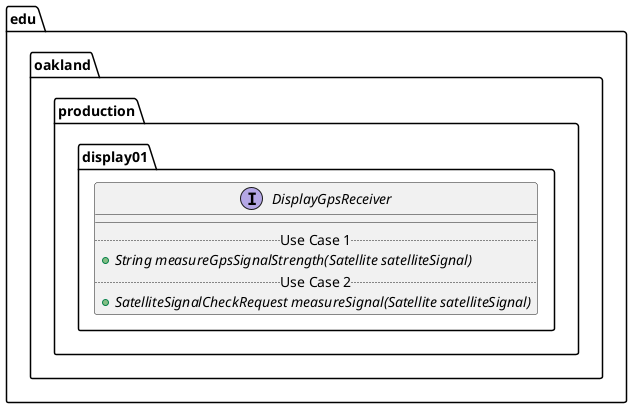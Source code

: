 @startuml DisplayGpsReceiver

package edu.oakland.production.display01 {
    interface DisplayGpsReceiver {
        __
        .. Use Case 1 ..
        {abstract} + String measureGpsSignalStrength(Satellite satelliteSignal)
        .. Use Case 2 ..
        {abstract} + SatelliteSignalCheckRequest measureSignal(Satellite satelliteSignal)
    }
}

@enduml
